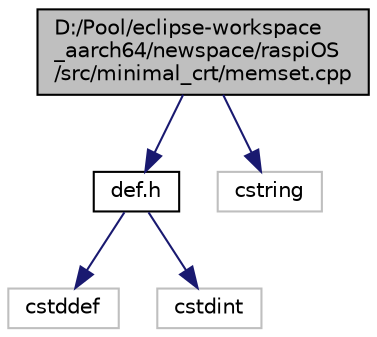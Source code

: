 digraph "D:/Pool/eclipse-workspace_aarch64/newspace/raspiOS/src/minimal_crt/memset.cpp"
{
  edge [fontname="Helvetica",fontsize="10",labelfontname="Helvetica",labelfontsize="10"];
  node [fontname="Helvetica",fontsize="10",shape=record];
  Node3897 [label="D:/Pool/eclipse-workspace\l_aarch64/newspace/raspiOS\l/src/minimal_crt/memset.cpp",height=0.2,width=0.4,color="black", fillcolor="grey75", style="filled", fontcolor="black"];
  Node3897 -> Node3898 [color="midnightblue",fontsize="10",style="solid",fontname="Helvetica"];
  Node3898 [label="def.h",height=0.2,width=0.4,color="black", fillcolor="white", style="filled",URL="$d4/da4/def_8h.html"];
  Node3898 -> Node3899 [color="midnightblue",fontsize="10",style="solid",fontname="Helvetica"];
  Node3899 [label="cstddef",height=0.2,width=0.4,color="grey75", fillcolor="white", style="filled"];
  Node3898 -> Node3900 [color="midnightblue",fontsize="10",style="solid",fontname="Helvetica"];
  Node3900 [label="cstdint",height=0.2,width=0.4,color="grey75", fillcolor="white", style="filled"];
  Node3897 -> Node3901 [color="midnightblue",fontsize="10",style="solid",fontname="Helvetica"];
  Node3901 [label="cstring",height=0.2,width=0.4,color="grey75", fillcolor="white", style="filled"];
}
